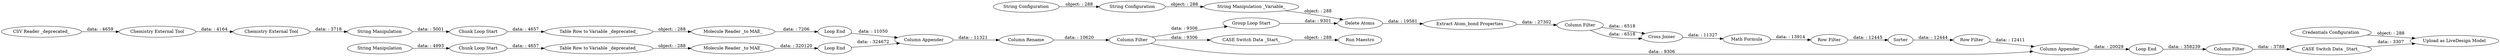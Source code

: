 digraph {
	"-941753526158008916_457" [label="Molecule Reader _to MAE_"]
	"-7892602468181386741_15694" [label=Sorter]
	"-7892602468181386741_452" [label="CSV Reader _deprecated_"]
	"-941753526158008916_144" [label="Table Row to Variable _deprecated_"]
	"-7892602468181386741_15707" [label="Row Filter"]
	"-941753526158008916_454" [label="Loop End"]
	"-7892602468181386741_139" [label="Credentials Configuration"]
	"-7892602468181386741_15420" [label="String Configuration"]
	"-7892602468181386741_15708" [label="Run Maestro"]
	"-7892602468181386741_15689" [label="Extract Atom_bond Properties"]
	"-7892602468181386741_56" [label="Upload as LiveDesign Model"]
	"-7892602468181386741_15709" [label="CASE Switch Data _Start_"]
	"-7892602468181386741_15699" [label="Column Appender"]
	"-7892602468181386741_15584" [label="String Manipulation _Variable_"]
	"-941753526158008916_453" [label="String Manipulation"]
	"-941753526158008916_451" [label="Column Filter"]
	"-7892602468181386741_38" [label="Column Filter"]
	"-941753526158008916_435" [label="Column Rename"]
	"-7892602468181386741_15697" [label="Row Filter"]
	"-7892602468181386741_15691" [label="Cross Joiner"]
	"-7892602468181386741_15665" [label="Chemistry External Tool"]
	"-7892602468181386741_15692" [label="Column Filter"]
	"-7892602468181386741_15688" [label="Math Formula"]
	"-941753526158008916_141" [label="Molecule Reader _to MAE_"]
	"-7892602468181386741_15704" [label="Delete Atoms"]
	"-941753526158008916_147" [label="Loop End"]
	"-941753526158008916_458" [label="Column Appender"]
	"-941753526158008916_455" [label="Chunk Loop Start"]
	"-7892602468181386741_15663" [label="Chemistry External Tool"]
	"-7892602468181386741_15700" [label="Loop End"]
	"-941753526158008916_452" [label="String Manipulation"]
	"-941753526158008916_456" [label="Table Row to Variable _deprecated_"]
	"-941753526158008916_148" [label="Chunk Loop Start"]
	"-7892602468181386741_15706" [label="String Configuration"]
	"-7892602468181386741_15652" [label="CASE Switch Data _Start_"]
	"-7892602468181386741_15698" [label="Group Loop Start"]
	"-941753526158008916_454" -> "-941753526158008916_458" [label="data: : 324672"]
	"-941753526158008916_451" -> "-7892602468181386741_15709" [label="data: : 9306"]
	"-7892602468181386741_15700" -> "-7892602468181386741_38" [label="data: : 358239"]
	"-7892602468181386741_15697" -> "-7892602468181386741_15699" [label="data: : 12411"]
	"-941753526158008916_435" -> "-941753526158008916_451" [label="data: : 10620"]
	"-941753526158008916_451" -> "-7892602468181386741_15699" [label="data: : 9306"]
	"-7892602468181386741_15691" -> "-7892602468181386741_15688" [label="data: : 11327"]
	"-7892602468181386741_15694" -> "-7892602468181386741_15697" [label="data: : 12444"]
	"-7892602468181386741_15706" -> "-7892602468181386741_15584" [label="object: : 288"]
	"-7892602468181386741_15699" -> "-7892602468181386741_15700" [label="data: : 20029"]
	"-941753526158008916_453" -> "-941753526158008916_455" [label="data: : 4993"]
	"-7892602468181386741_15689" -> "-7892602468181386741_15692" [label="data: : 27302"]
	"-941753526158008916_457" -> "-941753526158008916_454" [label="data: : 320120"]
	"-7892602468181386741_139" -> "-7892602468181386741_56" [label="object: : 288"]
	"-7892602468181386741_15704" -> "-7892602468181386741_15689" [label="data: : 19581"]
	"-7892602468181386741_38" -> "-7892602468181386741_15652" [label="data: : 3788"]
	"-7892602468181386741_15652" -> "-7892602468181386741_56" [label="data: : 3307"]
	"-7892602468181386741_15692" -> "-7892602468181386741_15691" [label="data: : 6518"]
	"-941753526158008916_452" -> "-941753526158008916_148" [label="data: : 5001"]
	"-941753526158008916_451" -> "-7892602468181386741_15698" [label="data: : 9306"]
	"-941753526158008916_456" -> "-941753526158008916_457" [label="object: : 288"]
	"-941753526158008916_147" -> "-941753526158008916_458" [label="data: : 11050"]
	"-7892602468181386741_15420" -> "-7892602468181386741_15706" [label="object: : 288"]
	"-7892602468181386741_15663" -> "-7892602468181386741_15665" [label="data: : 4164"]
	"-941753526158008916_144" -> "-941753526158008916_141" [label="object: : 288"]
	"-7892602468181386741_452" -> "-7892602468181386741_15663" [label="data: : 4659"]
	"-7892602468181386741_15698" -> "-7892602468181386741_15704" [label="data: : 9301"]
	"-7892602468181386741_15707" -> "-7892602468181386741_15694" [label="data: : 12445"]
	"-7892602468181386741_15709" -> "-7892602468181386741_15708" [label="object: : 288"]
	"-941753526158008916_148" -> "-941753526158008916_144" [label="data: : 4657"]
	"-7892602468181386741_15692" -> "-7892602468181386741_15691" [label="data: : 6518"]
	"-7892602468181386741_15584" -> "-7892602468181386741_15704" [label="object: : 288"]
	"-941753526158008916_455" -> "-941753526158008916_456" [label="data: : 4657"]
	"-941753526158008916_458" -> "-941753526158008916_435" [label="data: : 11321"]
	"-941753526158008916_141" -> "-941753526158008916_147" [label="data: : 7206"]
	"-7892602468181386741_15688" -> "-7892602468181386741_15707" [label="data: : 13914"]
	"-7892602468181386741_15665" -> "-941753526158008916_452" [label="data: : 3718"]
	rankdir=LR
}
